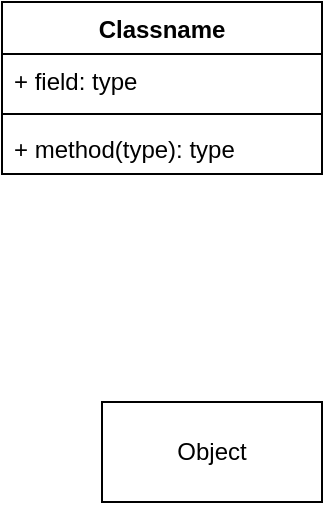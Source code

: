 <mxfile version="21.3.3" type="github">
  <diagram name="第 1 页" id="Rli8IPpPXGqI4tLhfGxl">
    <mxGraphModel dx="1886" dy="-259" grid="1" gridSize="10" guides="1" tooltips="1" connect="1" arrows="1" fold="1" page="1" pageScale="1" pageWidth="827" pageHeight="1169" math="0" shadow="0">
      <root>
        <mxCell id="0" />
        <mxCell id="1" parent="0" />
        <mxCell id="Lddp7uKRoOqbjnK_Up72-1" value="Object" style="html=1;whiteSpace=wrap;" parent="1" vertex="1">
          <mxGeometry x="360" y="1520" width="110" height="50" as="geometry" />
        </mxCell>
        <mxCell id="Lddp7uKRoOqbjnK_Up72-2" value="Classname" style="swimlane;fontStyle=1;align=center;verticalAlign=top;childLayout=stackLayout;horizontal=1;startSize=26;horizontalStack=0;resizeParent=1;resizeParentMax=0;resizeLast=0;collapsible=1;marginBottom=0;whiteSpace=wrap;html=1;" parent="1" vertex="1">
          <mxGeometry x="310" y="1320" width="160" height="86" as="geometry" />
        </mxCell>
        <mxCell id="Lddp7uKRoOqbjnK_Up72-3" value="+ field: type" style="text;strokeColor=none;fillColor=none;align=left;verticalAlign=top;spacingLeft=4;spacingRight=4;overflow=hidden;rotatable=0;points=[[0,0.5],[1,0.5]];portConstraint=eastwest;whiteSpace=wrap;html=1;" parent="Lddp7uKRoOqbjnK_Up72-2" vertex="1">
          <mxGeometry y="26" width="160" height="26" as="geometry" />
        </mxCell>
        <mxCell id="Lddp7uKRoOqbjnK_Up72-4" value="" style="line;strokeWidth=1;fillColor=none;align=left;verticalAlign=middle;spacingTop=-1;spacingLeft=3;spacingRight=3;rotatable=0;labelPosition=right;points=[];portConstraint=eastwest;strokeColor=inherit;" parent="Lddp7uKRoOqbjnK_Up72-2" vertex="1">
          <mxGeometry y="52" width="160" height="8" as="geometry" />
        </mxCell>
        <mxCell id="Lddp7uKRoOqbjnK_Up72-5" value="+ method(type): type" style="text;strokeColor=none;fillColor=none;align=left;verticalAlign=top;spacingLeft=4;spacingRight=4;overflow=hidden;rotatable=0;points=[[0,0.5],[1,0.5]];portConstraint=eastwest;whiteSpace=wrap;html=1;" parent="Lddp7uKRoOqbjnK_Up72-2" vertex="1">
          <mxGeometry y="60" width="160" height="26" as="geometry" />
        </mxCell>
      </root>
    </mxGraphModel>
  </diagram>
</mxfile>
